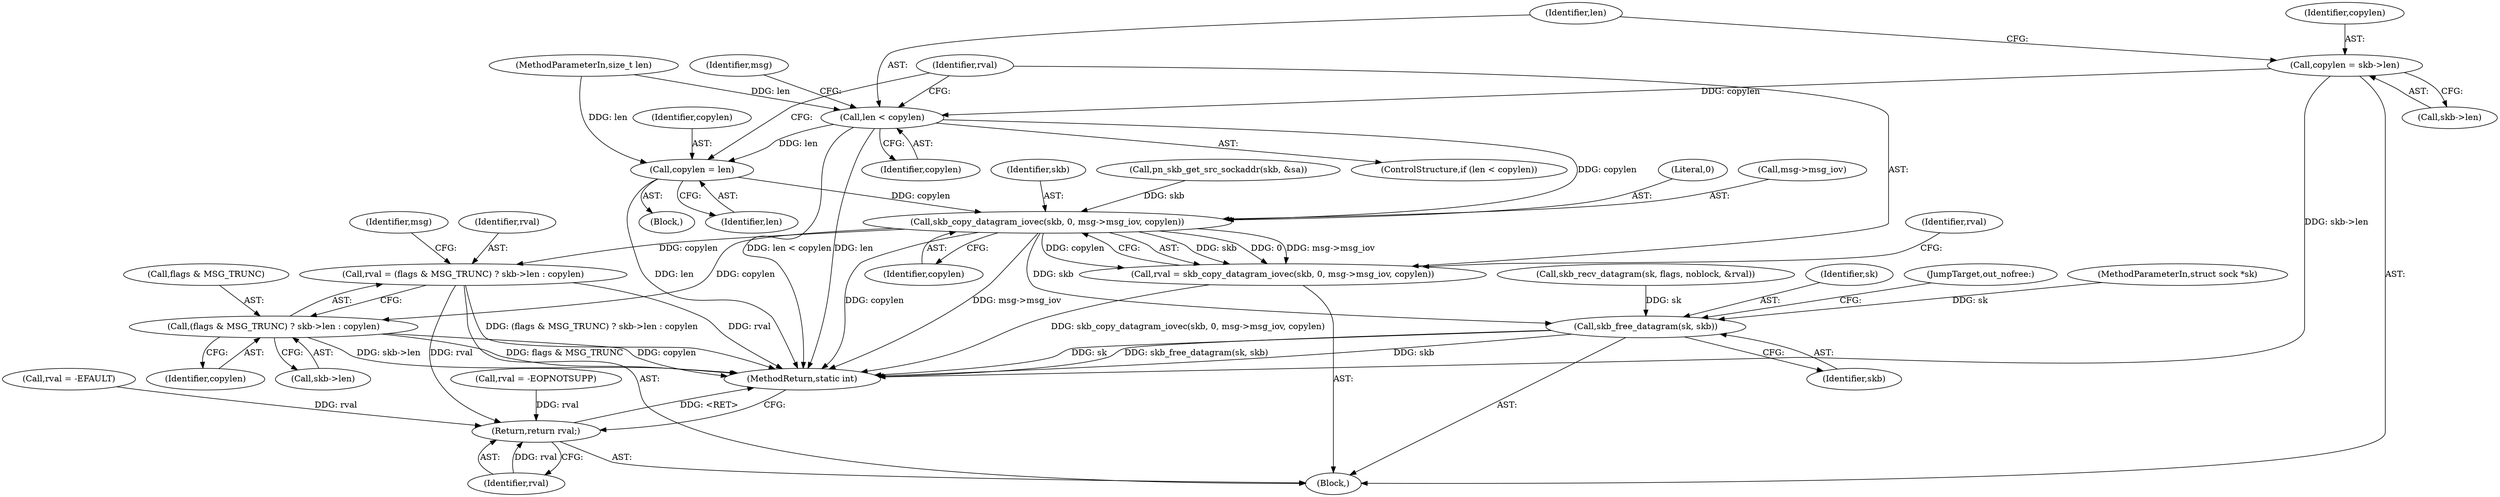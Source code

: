 digraph "0_linux_bceaa90240b6019ed73b49965eac7d167610be69_6@API" {
"1000158" [label="(Call,copylen = skb->len)"];
"1000164" [label="(Call,len < copylen)"];
"1000173" [label="(Call,copylen = len)"];
"1000178" [label="(Call,skb_copy_datagram_iovec(skb, 0, msg->msg_iov, copylen))"];
"1000176" [label="(Call,rval = skb_copy_datagram_iovec(skb, 0, msg->msg_iov, copylen))"];
"1000193" [label="(Call,rval = (flags & MSG_TRUNC) ? skb->len : copylen)"];
"1000222" [label="(Return,return rval;)"];
"1000195" [label="(Call,(flags & MSG_TRUNC) ? skb->len : copylen)"];
"1000218" [label="(Call,skb_free_datagram(sk, skb))"];
"1000175" [label="(Identifier,len)"];
"1000154" [label="(Call,pn_skb_get_src_sockaddr(skb, &sa))"];
"1000195" [label="(Call,(flags & MSG_TRUNC) ? skb->len : copylen)"];
"1000180" [label="(Literal,0)"];
"1000108" [label="(Block,)"];
"1000115" [label="(Call,rval = -EOPNOTSUPP)"];
"1000163" [label="(ControlStructure,if (len < copylen))"];
"1000173" [label="(Call,copylen = len)"];
"1000186" [label="(Identifier,rval)"];
"1000170" [label="(Identifier,msg)"];
"1000176" [label="(Call,rval = skb_copy_datagram_iovec(skb, 0, msg->msg_iov, copylen))"];
"1000177" [label="(Identifier,rval)"];
"1000223" [label="(Identifier,rval)"];
"1000206" [label="(Identifier,msg)"];
"1000164" [label="(Call,len < copylen)"];
"1000219" [label="(Identifier,sk)"];
"1000160" [label="(Call,skb->len)"];
"1000174" [label="(Identifier,copylen)"];
"1000165" [label="(Identifier,len)"];
"1000222" [label="(Return,return rval;)"];
"1000202" [label="(Identifier,copylen)"];
"1000221" [label="(JumpTarget,out_nofree:)"];
"1000184" [label="(Identifier,copylen)"];
"1000220" [label="(Identifier,skb)"];
"1000104" [label="(MethodParameterIn,size_t len)"];
"1000193" [label="(Call,rval = (flags & MSG_TRUNC) ? skb->len : copylen)"];
"1000196" [label="(Call,flags & MSG_TRUNC)"];
"1000199" [label="(Call,skb->len)"];
"1000102" [label="(MethodParameterIn,struct sock *sk)"];
"1000178" [label="(Call,skb_copy_datagram_iovec(skb, 0, msg->msg_iov, copylen))"];
"1000158" [label="(Call,copylen = skb->len)"];
"1000167" [label="(Block,)"];
"1000224" [label="(MethodReturn,static int)"];
"1000188" [label="(Call,rval = -EFAULT)"];
"1000159" [label="(Identifier,copylen)"];
"1000166" [label="(Identifier,copylen)"];
"1000143" [label="(Call,skb_recv_datagram(sk, flags, noblock, &rval))"];
"1000181" [label="(Call,msg->msg_iov)"];
"1000218" [label="(Call,skb_free_datagram(sk, skb))"];
"1000194" [label="(Identifier,rval)"];
"1000179" [label="(Identifier,skb)"];
"1000158" -> "1000108"  [label="AST: "];
"1000158" -> "1000160"  [label="CFG: "];
"1000159" -> "1000158"  [label="AST: "];
"1000160" -> "1000158"  [label="AST: "];
"1000165" -> "1000158"  [label="CFG: "];
"1000158" -> "1000224"  [label="DDG: skb->len"];
"1000158" -> "1000164"  [label="DDG: copylen"];
"1000164" -> "1000163"  [label="AST: "];
"1000164" -> "1000166"  [label="CFG: "];
"1000165" -> "1000164"  [label="AST: "];
"1000166" -> "1000164"  [label="AST: "];
"1000170" -> "1000164"  [label="CFG: "];
"1000177" -> "1000164"  [label="CFG: "];
"1000164" -> "1000224"  [label="DDG: len < copylen"];
"1000164" -> "1000224"  [label="DDG: len"];
"1000104" -> "1000164"  [label="DDG: len"];
"1000164" -> "1000173"  [label="DDG: len"];
"1000164" -> "1000178"  [label="DDG: copylen"];
"1000173" -> "1000167"  [label="AST: "];
"1000173" -> "1000175"  [label="CFG: "];
"1000174" -> "1000173"  [label="AST: "];
"1000175" -> "1000173"  [label="AST: "];
"1000177" -> "1000173"  [label="CFG: "];
"1000173" -> "1000224"  [label="DDG: len"];
"1000104" -> "1000173"  [label="DDG: len"];
"1000173" -> "1000178"  [label="DDG: copylen"];
"1000178" -> "1000176"  [label="AST: "];
"1000178" -> "1000184"  [label="CFG: "];
"1000179" -> "1000178"  [label="AST: "];
"1000180" -> "1000178"  [label="AST: "];
"1000181" -> "1000178"  [label="AST: "];
"1000184" -> "1000178"  [label="AST: "];
"1000176" -> "1000178"  [label="CFG: "];
"1000178" -> "1000224"  [label="DDG: msg->msg_iov"];
"1000178" -> "1000224"  [label="DDG: copylen"];
"1000178" -> "1000176"  [label="DDG: skb"];
"1000178" -> "1000176"  [label="DDG: 0"];
"1000178" -> "1000176"  [label="DDG: msg->msg_iov"];
"1000178" -> "1000176"  [label="DDG: copylen"];
"1000154" -> "1000178"  [label="DDG: skb"];
"1000178" -> "1000193"  [label="DDG: copylen"];
"1000178" -> "1000195"  [label="DDG: copylen"];
"1000178" -> "1000218"  [label="DDG: skb"];
"1000176" -> "1000108"  [label="AST: "];
"1000177" -> "1000176"  [label="AST: "];
"1000186" -> "1000176"  [label="CFG: "];
"1000176" -> "1000224"  [label="DDG: skb_copy_datagram_iovec(skb, 0, msg->msg_iov, copylen)"];
"1000193" -> "1000108"  [label="AST: "];
"1000193" -> "1000195"  [label="CFG: "];
"1000194" -> "1000193"  [label="AST: "];
"1000195" -> "1000193"  [label="AST: "];
"1000206" -> "1000193"  [label="CFG: "];
"1000193" -> "1000224"  [label="DDG: rval"];
"1000193" -> "1000224"  [label="DDG: (flags & MSG_TRUNC) ? skb->len : copylen"];
"1000193" -> "1000222"  [label="DDG: rval"];
"1000222" -> "1000108"  [label="AST: "];
"1000222" -> "1000223"  [label="CFG: "];
"1000223" -> "1000222"  [label="AST: "];
"1000224" -> "1000222"  [label="CFG: "];
"1000222" -> "1000224"  [label="DDG: <RET>"];
"1000223" -> "1000222"  [label="DDG: rval"];
"1000188" -> "1000222"  [label="DDG: rval"];
"1000115" -> "1000222"  [label="DDG: rval"];
"1000195" -> "1000199"  [label="CFG: "];
"1000195" -> "1000202"  [label="CFG: "];
"1000196" -> "1000195"  [label="AST: "];
"1000199" -> "1000195"  [label="AST: "];
"1000202" -> "1000195"  [label="AST: "];
"1000195" -> "1000224"  [label="DDG: skb->len"];
"1000195" -> "1000224"  [label="DDG: flags & MSG_TRUNC"];
"1000195" -> "1000224"  [label="DDG: copylen"];
"1000218" -> "1000108"  [label="AST: "];
"1000218" -> "1000220"  [label="CFG: "];
"1000219" -> "1000218"  [label="AST: "];
"1000220" -> "1000218"  [label="AST: "];
"1000221" -> "1000218"  [label="CFG: "];
"1000218" -> "1000224"  [label="DDG: sk"];
"1000218" -> "1000224"  [label="DDG: skb_free_datagram(sk, skb)"];
"1000218" -> "1000224"  [label="DDG: skb"];
"1000143" -> "1000218"  [label="DDG: sk"];
"1000102" -> "1000218"  [label="DDG: sk"];
}
